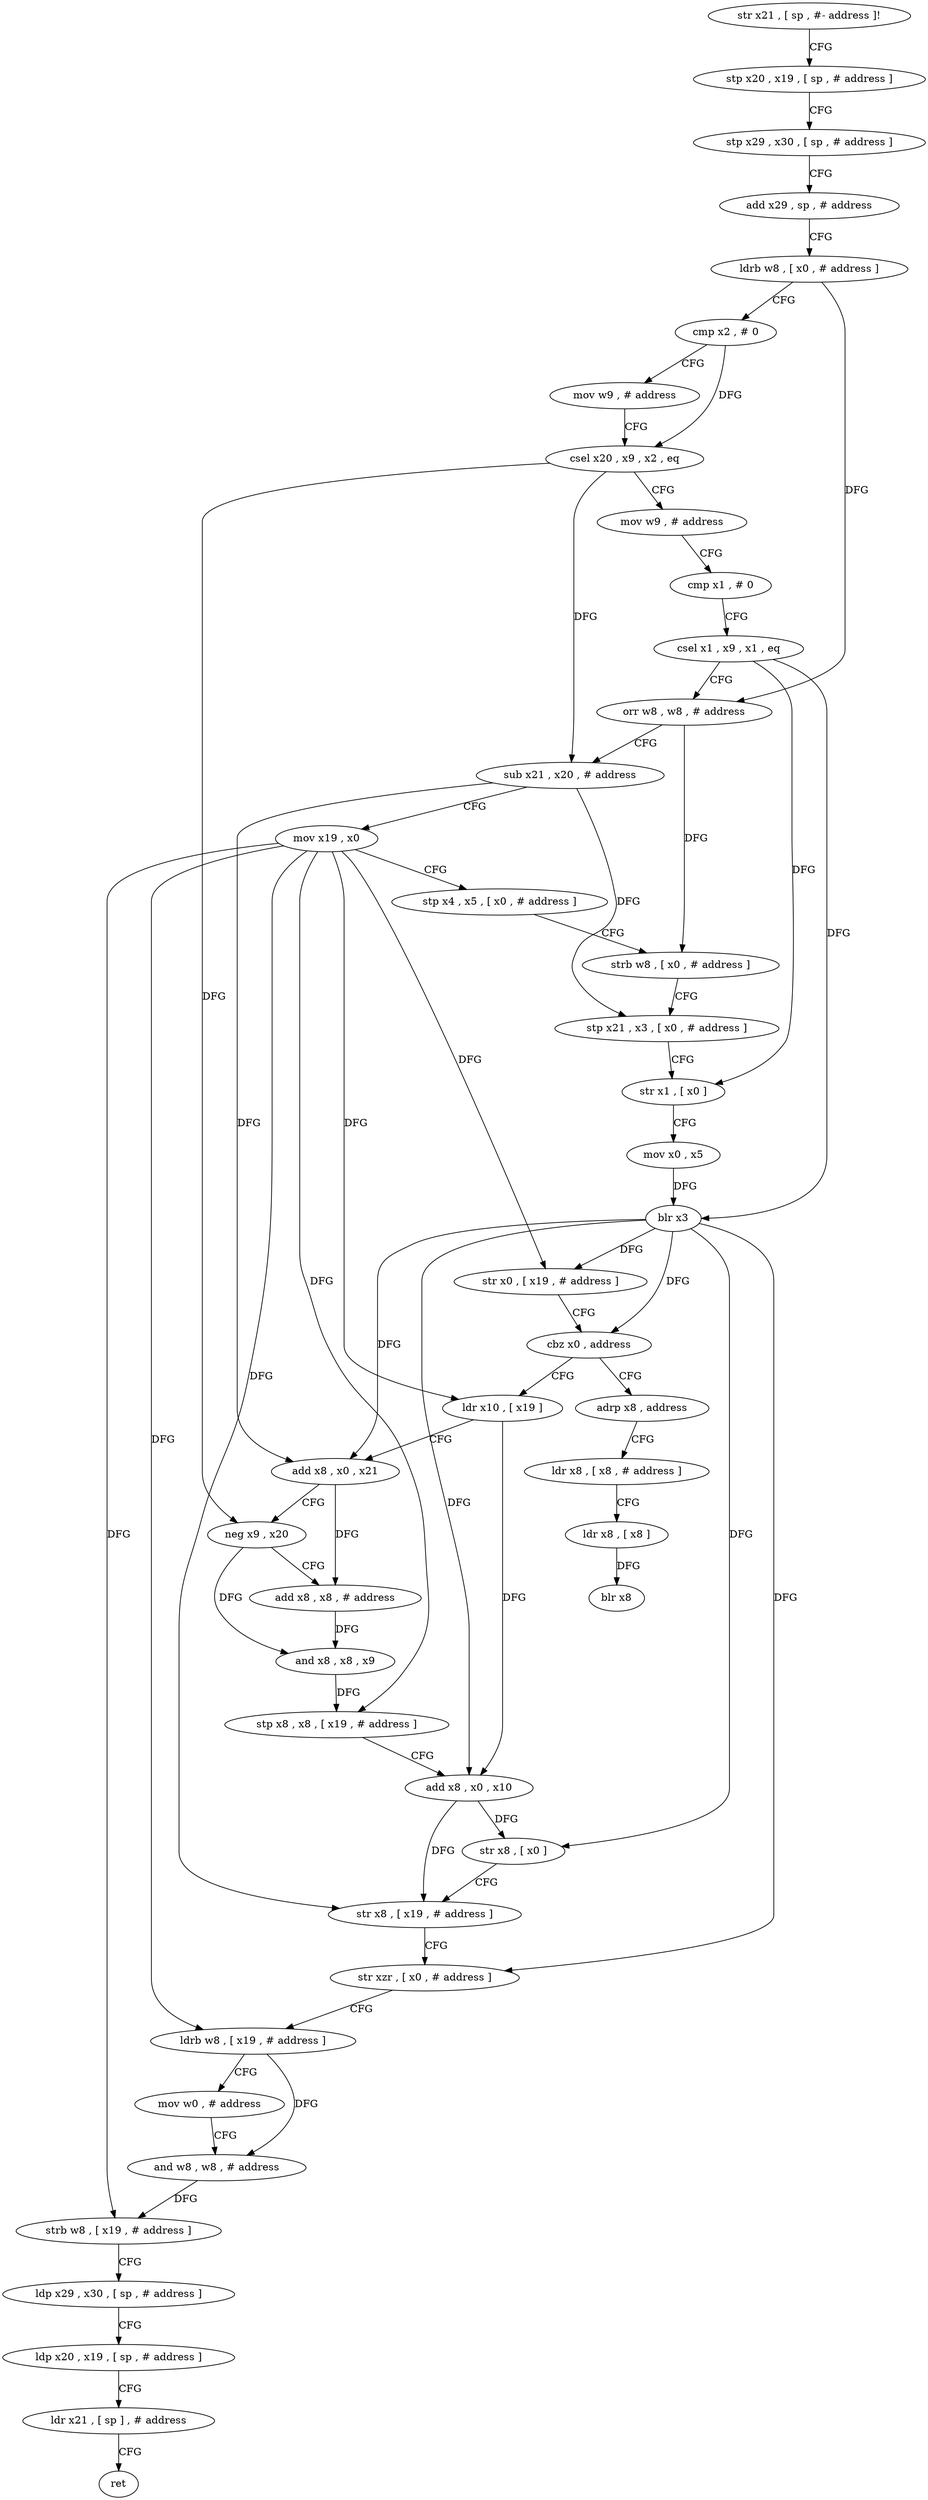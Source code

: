 digraph "func" {
"187148" [label = "str x21 , [ sp , #- address ]!" ]
"187152" [label = "stp x20 , x19 , [ sp , # address ]" ]
"187156" [label = "stp x29 , x30 , [ sp , # address ]" ]
"187160" [label = "add x29 , sp , # address" ]
"187164" [label = "ldrb w8 , [ x0 , # address ]" ]
"187168" [label = "cmp x2 , # 0" ]
"187172" [label = "mov w9 , # address" ]
"187176" [label = "csel x20 , x9 , x2 , eq" ]
"187180" [label = "mov w9 , # address" ]
"187184" [label = "cmp x1 , # 0" ]
"187188" [label = "csel x1 , x9 , x1 , eq" ]
"187192" [label = "orr w8 , w8 , # address" ]
"187196" [label = "sub x21 , x20 , # address" ]
"187200" [label = "mov x19 , x0" ]
"187204" [label = "stp x4 , x5 , [ x0 , # address ]" ]
"187208" [label = "strb w8 , [ x0 , # address ]" ]
"187212" [label = "stp x21 , x3 , [ x0 , # address ]" ]
"187216" [label = "str x1 , [ x0 ]" ]
"187220" [label = "mov x0 , x5" ]
"187224" [label = "blr x3" ]
"187228" [label = "str x0 , [ x19 , # address ]" ]
"187232" [label = "cbz x0 , address" ]
"187308" [label = "adrp x8 , address" ]
"187236" [label = "ldr x10 , [ x19 ]" ]
"187312" [label = "ldr x8 , [ x8 , # address ]" ]
"187316" [label = "ldr x8 , [ x8 ]" ]
"187320" [label = "blr x8" ]
"187240" [label = "add x8 , x0 , x21" ]
"187244" [label = "neg x9 , x20" ]
"187248" [label = "add x8 , x8 , # address" ]
"187252" [label = "and x8 , x8 , x9" ]
"187256" [label = "stp x8 , x8 , [ x19 , # address ]" ]
"187260" [label = "add x8 , x0 , x10" ]
"187264" [label = "str x8 , [ x0 ]" ]
"187268" [label = "str x8 , [ x19 , # address ]" ]
"187272" [label = "str xzr , [ x0 , # address ]" ]
"187276" [label = "ldrb w8 , [ x19 , # address ]" ]
"187280" [label = "mov w0 , # address" ]
"187284" [label = "and w8 , w8 , # address" ]
"187288" [label = "strb w8 , [ x19 , # address ]" ]
"187292" [label = "ldp x29 , x30 , [ sp , # address ]" ]
"187296" [label = "ldp x20 , x19 , [ sp , # address ]" ]
"187300" [label = "ldr x21 , [ sp ] , # address" ]
"187304" [label = "ret" ]
"187148" -> "187152" [ label = "CFG" ]
"187152" -> "187156" [ label = "CFG" ]
"187156" -> "187160" [ label = "CFG" ]
"187160" -> "187164" [ label = "CFG" ]
"187164" -> "187168" [ label = "CFG" ]
"187164" -> "187192" [ label = "DFG" ]
"187168" -> "187172" [ label = "CFG" ]
"187168" -> "187176" [ label = "DFG" ]
"187172" -> "187176" [ label = "CFG" ]
"187176" -> "187180" [ label = "CFG" ]
"187176" -> "187196" [ label = "DFG" ]
"187176" -> "187244" [ label = "DFG" ]
"187180" -> "187184" [ label = "CFG" ]
"187184" -> "187188" [ label = "CFG" ]
"187188" -> "187192" [ label = "CFG" ]
"187188" -> "187216" [ label = "DFG" ]
"187188" -> "187224" [ label = "DFG" ]
"187192" -> "187196" [ label = "CFG" ]
"187192" -> "187208" [ label = "DFG" ]
"187196" -> "187200" [ label = "CFG" ]
"187196" -> "187212" [ label = "DFG" ]
"187196" -> "187240" [ label = "DFG" ]
"187200" -> "187204" [ label = "CFG" ]
"187200" -> "187228" [ label = "DFG" ]
"187200" -> "187236" [ label = "DFG" ]
"187200" -> "187256" [ label = "DFG" ]
"187200" -> "187268" [ label = "DFG" ]
"187200" -> "187276" [ label = "DFG" ]
"187200" -> "187288" [ label = "DFG" ]
"187204" -> "187208" [ label = "CFG" ]
"187208" -> "187212" [ label = "CFG" ]
"187212" -> "187216" [ label = "CFG" ]
"187216" -> "187220" [ label = "CFG" ]
"187220" -> "187224" [ label = "DFG" ]
"187224" -> "187228" [ label = "DFG" ]
"187224" -> "187232" [ label = "DFG" ]
"187224" -> "187240" [ label = "DFG" ]
"187224" -> "187260" [ label = "DFG" ]
"187224" -> "187264" [ label = "DFG" ]
"187224" -> "187272" [ label = "DFG" ]
"187228" -> "187232" [ label = "CFG" ]
"187232" -> "187308" [ label = "CFG" ]
"187232" -> "187236" [ label = "CFG" ]
"187308" -> "187312" [ label = "CFG" ]
"187236" -> "187240" [ label = "CFG" ]
"187236" -> "187260" [ label = "DFG" ]
"187312" -> "187316" [ label = "CFG" ]
"187316" -> "187320" [ label = "DFG" ]
"187240" -> "187244" [ label = "CFG" ]
"187240" -> "187248" [ label = "DFG" ]
"187244" -> "187248" [ label = "CFG" ]
"187244" -> "187252" [ label = "DFG" ]
"187248" -> "187252" [ label = "DFG" ]
"187252" -> "187256" [ label = "DFG" ]
"187256" -> "187260" [ label = "CFG" ]
"187260" -> "187264" [ label = "DFG" ]
"187260" -> "187268" [ label = "DFG" ]
"187264" -> "187268" [ label = "CFG" ]
"187268" -> "187272" [ label = "CFG" ]
"187272" -> "187276" [ label = "CFG" ]
"187276" -> "187280" [ label = "CFG" ]
"187276" -> "187284" [ label = "DFG" ]
"187280" -> "187284" [ label = "CFG" ]
"187284" -> "187288" [ label = "DFG" ]
"187288" -> "187292" [ label = "CFG" ]
"187292" -> "187296" [ label = "CFG" ]
"187296" -> "187300" [ label = "CFG" ]
"187300" -> "187304" [ label = "CFG" ]
}
